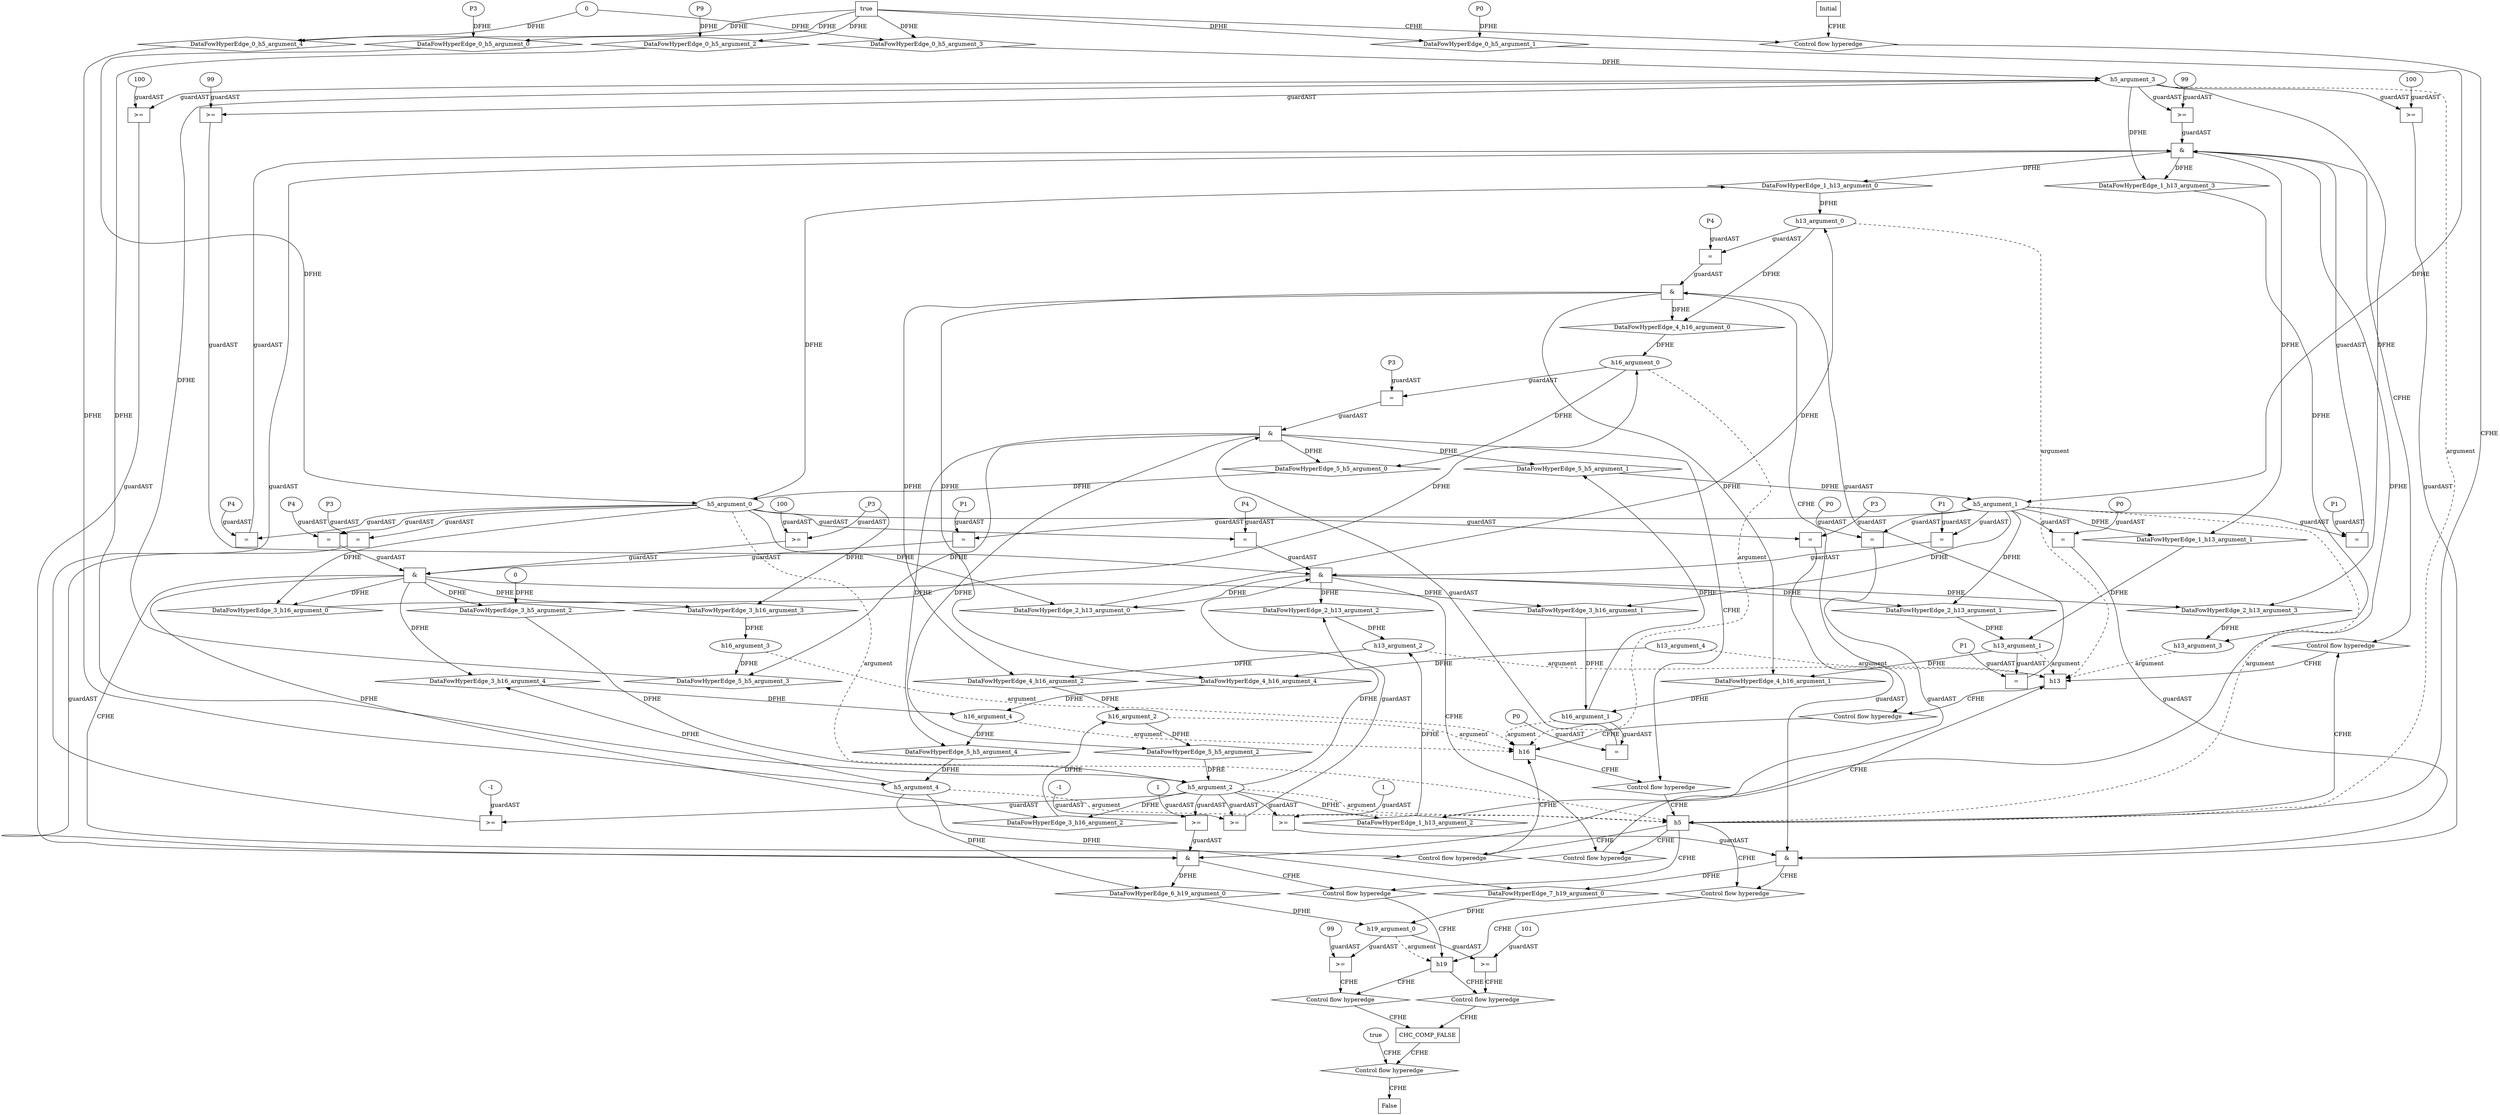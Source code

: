 // Horn Graph
digraph {
	"xxxh5___Initial_0xxxdataFlow_0_node_0" [label="0"  nodeName="xxxh5___Initial_0xxxdataFlow_0_node_0" class=IdealInt GNNNodeID=5]
	"xxxh5___Initial_0xxxdataFlow1_node_0" [label="P0"  nodeName="xxxh5___Initial_0xxxdataFlow1_node_0" class=symbolicConstant GNNNodeID=6]
	"xxxh5___Initial_0xxxdataFlow2_node_0" [label="P3"  nodeName="xxxh5___Initial_0xxxdataFlow2_node_0" class=symbolicConstant GNNNodeID=7]
	"xxxh5___Initial_0xxxdataFlow4_node_0" [label="P9"  nodeName="xxxh5___Initial_0xxxdataFlow4_node_0" class=symbolicConstant GNNNodeID=8]
	"xxxh13___h5_1xxxguard_0_node_0" [label=">="  nodeName="xxxh13___h5_1xxxguard_0_node_0" class=Operator GNNNodeID=14 shape=rect]
	"xxxh13___h5_1xxxguard_0_node_1" [label="-1"  nodeName="xxxh13___h5_1xxxguard_0_node_1" class=IdealInt GNNNodeID=15]
		"xxxh13___h5_1xxxguard_0_node_1" -> "xxxh13___h5_1xxxguard_0_node_0" [ label="guardAST"]
		"h5_argument_2" -> "xxxh13___h5_1xxxguard_0_node_0" [ label="guardAST"]
	"xxxh13___h5_1xxxguard1_node_0" [label=">="  nodeName="xxxh13___h5_1xxxguard1_node_0" class=Operator GNNNodeID=16 shape=rect]
	"xxxh13___h5_1xxxguard1_node_1" [label="99"  nodeName="xxxh13___h5_1xxxguard1_node_1" class=IdealInt GNNNodeID=17]
		"xxxh13___h5_1xxxguard1_node_1" -> "xxxh13___h5_1xxxguard1_node_0" [ label="guardAST"]
		"h5_argument_3" -> "xxxh13___h5_1xxxguard1_node_0" [ label="guardAST"]
	"xxxh13___h5_1xxxguard2_node_0" [label="="  nodeName="xxxh13___h5_1xxxguard2_node_0" class=Operator GNNNodeID=18 shape=rect]
	"xxxh13___h5_1xxxguard2_node_1" [label="P4"  nodeName="xxxh13___h5_1xxxguard2_node_1" class=symbolicConstant GNNNodeID=19]
		"xxxh13___h5_1xxxguard2_node_1" -> "xxxh13___h5_1xxxguard2_node_0" [ label="guardAST"]
		"h5_argument_0" -> "xxxh13___h5_1xxxguard2_node_0" [ label="guardAST"]
	"xxxh13___h5_1xxxguard3_node_0" [label="="  nodeName="xxxh13___h5_1xxxguard3_node_0" class=Operator GNNNodeID=20 shape=rect]
	"xxxh13___h5_1xxxguard3_node_1" [label="P1"  nodeName="xxxh13___h5_1xxxguard3_node_1" class=symbolicConstant GNNNodeID=21]
		"xxxh13___h5_1xxxguard3_node_1" -> "xxxh13___h5_1xxxguard3_node_0" [ label="guardAST"]
		"h5_argument_1" -> "xxxh13___h5_1xxxguard3_node_0" [ label="guardAST"]
	"xxxh13___h5_2xxxguard_0_node_0" [label=">="  nodeName="xxxh13___h5_2xxxguard_0_node_0" class=Operator GNNNodeID=22 shape=rect]
	"xxxh13___h5_2xxxguard_0_node_2" [label="1"  nodeName="xxxh13___h5_2xxxguard_0_node_2" class=IdealInt GNNNodeID=23]
		"h5_argument_2" -> "xxxh13___h5_2xxxguard_0_node_0" [ label="guardAST"]
		"xxxh13___h5_2xxxguard_0_node_2" -> "xxxh13___h5_2xxxguard_0_node_0" [ label="guardAST"]
	"xxxh13___h5_2xxxguard1_node_0" [label=">="  nodeName="xxxh13___h5_2xxxguard1_node_0" class=Operator GNNNodeID=24 shape=rect]
	"xxxh13___h5_2xxxguard1_node_1" [label="99"  nodeName="xxxh13___h5_2xxxguard1_node_1" class=IdealInt GNNNodeID=25]
		"xxxh13___h5_2xxxguard1_node_1" -> "xxxh13___h5_2xxxguard1_node_0" [ label="guardAST"]
		"h5_argument_3" -> "xxxh13___h5_2xxxguard1_node_0" [ label="guardAST"]
	"xxxh13___h5_2xxxguard2_node_0" [label="="  nodeName="xxxh13___h5_2xxxguard2_node_0" class=Operator GNNNodeID=26 shape=rect]
	"xxxh13___h5_2xxxguard2_node_1" [label="P4"  nodeName="xxxh13___h5_2xxxguard2_node_1" class=symbolicConstant GNNNodeID=27]
		"xxxh13___h5_2xxxguard2_node_1" -> "xxxh13___h5_2xxxguard2_node_0" [ label="guardAST"]
		"h5_argument_0" -> "xxxh13___h5_2xxxguard2_node_0" [ label="guardAST"]
	"xxxh13___h5_2xxxguard3_node_0" [label="="  nodeName="xxxh13___h5_2xxxguard3_node_0" class=Operator GNNNodeID=28 shape=rect]
	"xxxh13___h5_2xxxguard3_node_1" [label="P1"  nodeName="xxxh13___h5_2xxxguard3_node_1" class=symbolicConstant GNNNodeID=29]
		"xxxh13___h5_2xxxguard3_node_1" -> "xxxh13___h5_2xxxguard3_node_0" [ label="guardAST"]
		"h5_argument_1" -> "xxxh13___h5_2xxxguard3_node_0" [ label="guardAST"]
	"xxxh16___h5_3xxxdataFlow1_node_0" [label="_P3"  nodeName="xxxh16___h5_3xxxdataFlow1_node_0" class=symbolicConstant GNNNodeID=35]
	"xxxh16___h5_3xxxguard_0_node_0" [label=">="  nodeName="xxxh16___h5_3xxxguard_0_node_0" class=Operator GNNNodeID=36 shape=rect]
	"xxxh16___h5_3xxxguard_0_node_1" [label="100"  nodeName="xxxh16___h5_3xxxguard_0_node_1" class=IdealInt GNNNodeID=37]
		"xxxh16___h5_3xxxguard_0_node_1" -> "xxxh16___h5_3xxxguard_0_node_0" [ label="guardAST"]
		"xxxh16___h5_3xxxdataFlow1_node_0" -> "xxxh16___h5_3xxxguard_0_node_0" [ label="guardAST"]
	"xxxh16___h5_3xxxguard1_node_0" [label="="  nodeName="xxxh16___h5_3xxxguard1_node_0" class=Operator GNNNodeID=38 shape=rect]
	"xxxh16___h5_3xxxguard1_node_1" [label="P4"  nodeName="xxxh16___h5_3xxxguard1_node_1" class=symbolicConstant GNNNodeID=39]
		"xxxh16___h5_3xxxguard1_node_1" -> "xxxh16___h5_3xxxguard1_node_0" [ label="guardAST"]
		"h5_argument_0" -> "xxxh16___h5_3xxxguard1_node_0" [ label="guardAST"]
	"xxxh16___h5_3xxxguard2_node_0" [label="="  nodeName="xxxh16___h5_3xxxguard2_node_0" class=Operator GNNNodeID=40 shape=rect]
	"xxxh16___h5_3xxxguard2_node_1" [label="P1"  nodeName="xxxh16___h5_3xxxguard2_node_1" class=symbolicConstant GNNNodeID=41]
		"xxxh16___h5_3xxxguard2_node_1" -> "xxxh16___h5_3xxxguard2_node_0" [ label="guardAST"]
		"h5_argument_1" -> "xxxh16___h5_3xxxguard2_node_0" [ label="guardAST"]
	"xxxh16___h13_4xxxguard_0_node_0" [label="="  nodeName="xxxh16___h13_4xxxguard_0_node_0" class=Operator GNNNodeID=42 shape=rect]
	"xxxh16___h13_4xxxguard_0_node_1" [label="P4"  nodeName="xxxh16___h13_4xxxguard_0_node_1" class=symbolicConstant GNNNodeID=43]
		"xxxh16___h13_4xxxguard_0_node_1" -> "xxxh16___h13_4xxxguard_0_node_0" [ label="guardAST"]
		"h13_argument_0" -> "xxxh16___h13_4xxxguard_0_node_0" [ label="guardAST"]
	"xxxh16___h13_4xxxguard1_node_0" [label="="  nodeName="xxxh16___h13_4xxxguard1_node_0" class=Operator GNNNodeID=44 shape=rect]
	"xxxh16___h13_4xxxguard1_node_1" [label="P1"  nodeName="xxxh16___h13_4xxxguard1_node_1" class=symbolicConstant GNNNodeID=45]
		"xxxh16___h13_4xxxguard1_node_1" -> "xxxh16___h13_4xxxguard1_node_0" [ label="guardAST"]
		"h13_argument_1" -> "xxxh16___h13_4xxxguard1_node_0" [ label="guardAST"]
	"xxxh5___h16_5xxxguard_0_node_0" [label="="  nodeName="xxxh5___h16_5xxxguard_0_node_0" class=Operator GNNNodeID=46 shape=rect]
	"xxxh5___h16_5xxxguard_0_node_1" [label="P3"  nodeName="xxxh5___h16_5xxxguard_0_node_1" class=symbolicConstant GNNNodeID=47]
		"xxxh5___h16_5xxxguard_0_node_1" -> "xxxh5___h16_5xxxguard_0_node_0" [ label="guardAST"]
		"h16_argument_0" -> "xxxh5___h16_5xxxguard_0_node_0" [ label="guardAST"]
	"xxxh5___h16_5xxxguard1_node_0" [label="="  nodeName="xxxh5___h16_5xxxguard1_node_0" class=Operator GNNNodeID=48 shape=rect]
	"xxxh5___h16_5xxxguard1_node_1" [label="P0"  nodeName="xxxh5___h16_5xxxguard1_node_1" class=symbolicConstant GNNNodeID=49]
		"xxxh5___h16_5xxxguard1_node_1" -> "xxxh5___h16_5xxxguard1_node_0" [ label="guardAST"]
		"h16_argument_1" -> "xxxh5___h16_5xxxguard1_node_0" [ label="guardAST"]
	"xxxh19___h5_6xxxguard_0_node_0" [label=">="  nodeName="xxxh19___h5_6xxxguard_0_node_0" class=Operator GNNNodeID=51 shape=rect]
	"xxxh19___h5_6xxxguard_0_node_1" [label="-1"  nodeName="xxxh19___h5_6xxxguard_0_node_1" class=IdealInt GNNNodeID=52]
		"xxxh19___h5_6xxxguard_0_node_1" -> "xxxh19___h5_6xxxguard_0_node_0" [ label="guardAST"]
		"h5_argument_2" -> "xxxh19___h5_6xxxguard_0_node_0" [ label="guardAST"]
	"xxxh19___h5_6xxxguard1_node_0" [label=">="  nodeName="xxxh19___h5_6xxxguard1_node_0" class=Operator GNNNodeID=53 shape=rect]
	"xxxh19___h5_6xxxguard1_node_2" [label="100"  nodeName="xxxh19___h5_6xxxguard1_node_2" class=IdealInt GNNNodeID=54]
		"h5_argument_3" -> "xxxh19___h5_6xxxguard1_node_0" [ label="guardAST"]
		"xxxh19___h5_6xxxguard1_node_2" -> "xxxh19___h5_6xxxguard1_node_0" [ label="guardAST"]
	"xxxh19___h5_6xxxguard2_node_0" [label="="  nodeName="xxxh19___h5_6xxxguard2_node_0" class=Operator GNNNodeID=55 shape=rect]
	"xxxh19___h5_6xxxguard2_node_1" [label="P3"  nodeName="xxxh19___h5_6xxxguard2_node_1" class=symbolicConstant GNNNodeID=56]
		"xxxh19___h5_6xxxguard2_node_1" -> "xxxh19___h5_6xxxguard2_node_0" [ label="guardAST"]
		"h5_argument_0" -> "xxxh19___h5_6xxxguard2_node_0" [ label="guardAST"]
	"xxxh19___h5_6xxxguard3_node_0" [label="="  nodeName="xxxh19___h5_6xxxguard3_node_0" class=Operator GNNNodeID=57 shape=rect]
	"xxxh19___h5_6xxxguard3_node_1" [label="P0"  nodeName="xxxh19___h5_6xxxguard3_node_1" class=symbolicConstant GNNNodeID=58]
		"xxxh19___h5_6xxxguard3_node_1" -> "xxxh19___h5_6xxxguard3_node_0" [ label="guardAST"]
		"h5_argument_1" -> "xxxh19___h5_6xxxguard3_node_0" [ label="guardAST"]
	"xxxh19___h5_7xxxguard_0_node_0" [label=">="  nodeName="xxxh19___h5_7xxxguard_0_node_0" class=Operator GNNNodeID=59 shape=rect]
	"xxxh19___h5_7xxxguard_0_node_2" [label="1"  nodeName="xxxh19___h5_7xxxguard_0_node_2" class=IdealInt GNNNodeID=60]
		"h5_argument_2" -> "xxxh19___h5_7xxxguard_0_node_0" [ label="guardAST"]
		"xxxh19___h5_7xxxguard_0_node_2" -> "xxxh19___h5_7xxxguard_0_node_0" [ label="guardAST"]
	"xxxh19___h5_7xxxguard1_node_0" [label=">="  nodeName="xxxh19___h5_7xxxguard1_node_0" class=Operator GNNNodeID=61 shape=rect]
	"xxxh19___h5_7xxxguard1_node_2" [label="100"  nodeName="xxxh19___h5_7xxxguard1_node_2" class=IdealInt GNNNodeID=62]
		"h5_argument_3" -> "xxxh19___h5_7xxxguard1_node_0" [ label="guardAST"]
		"xxxh19___h5_7xxxguard1_node_2" -> "xxxh19___h5_7xxxguard1_node_0" [ label="guardAST"]
	"xxxh19___h5_7xxxguard2_node_0" [label="="  nodeName="xxxh19___h5_7xxxguard2_node_0" class=Operator GNNNodeID=63 shape=rect]
	"xxxh19___h5_7xxxguard2_node_1" [label="P3"  nodeName="xxxh19___h5_7xxxguard2_node_1" class=symbolicConstant GNNNodeID=64]
		"xxxh19___h5_7xxxguard2_node_1" -> "xxxh19___h5_7xxxguard2_node_0" [ label="guardAST"]
		"h5_argument_0" -> "xxxh19___h5_7xxxguard2_node_0" [ label="guardAST"]
	"xxxh19___h5_7xxxguard3_node_0" [label="="  nodeName="xxxh19___h5_7xxxguard3_node_0" class=Operator GNNNodeID=65 shape=rect]
	"xxxh19___h5_7xxxguard3_node_1" [label="P0"  nodeName="xxxh19___h5_7xxxguard3_node_1" class=symbolicConstant GNNNodeID=66]
		"xxxh19___h5_7xxxguard3_node_1" -> "xxxh19___h5_7xxxguard3_node_0" [ label="guardAST"]
		"h5_argument_1" -> "xxxh19___h5_7xxxguard3_node_0" [ label="guardAST"]
	"xxxCHC_COMP_FALSE___h19_8xxxguard_0_node_0" [label=">="  nodeName="xxxCHC_COMP_FALSE___h19_8xxxguard_0_node_0" class=Operator GNNNodeID=67 shape=rect]
	"xxxCHC_COMP_FALSE___h19_8xxxguard_0_node_1" [label="99"  nodeName="xxxCHC_COMP_FALSE___h19_8xxxguard_0_node_1" class=IdealInt GNNNodeID=68]
		"xxxCHC_COMP_FALSE___h19_8xxxguard_0_node_1" -> "xxxCHC_COMP_FALSE___h19_8xxxguard_0_node_0" [ label="guardAST"]
		"h19_argument_0" -> "xxxCHC_COMP_FALSE___h19_8xxxguard_0_node_0" [ label="guardAST"]
	"xxxCHC_COMP_FALSE___h19_9xxxguard_0_node_0" [label=">="  nodeName="xxxCHC_COMP_FALSE___h19_9xxxguard_0_node_0" class=Operator GNNNodeID=69 shape=rect]
	"xxxCHC_COMP_FALSE___h19_9xxxguard_0_node_2" [label="101"  nodeName="xxxCHC_COMP_FALSE___h19_9xxxguard_0_node_2" class=IdealInt GNNNodeID=70]
		"h19_argument_0" -> "xxxCHC_COMP_FALSE___h19_9xxxguard_0_node_0" [ label="guardAST"]
		"xxxCHC_COMP_FALSE___h19_9xxxguard_0_node_2" -> "xxxCHC_COMP_FALSE___h19_9xxxguard_0_node_0" [ label="guardAST"]
	"xxxFALSE___CHC_COMP_FALSE_10xxxguard_0_node_0" [label="true"  nodeName="xxxFALSE___CHC_COMP_FALSE_10xxxguard_0_node_0" class=Constant GNNNodeID=71]
	"CHC_COMP_FALSE" [label="CHC_COMP_FALSE"  nodeName="CHC_COMP_FALSE" class=CONTROL GNNNodeID=72 shape="rect"]
	"h13" [label="h13"  nodeName="h13" class=CONTROL GNNNodeID=73 shape="rect"]
	"h16" [label="h16"  nodeName="h16" class=CONTROL GNNNodeID=74 shape="rect"]
	"h19" [label="h19"  nodeName="h19" class=CONTROL GNNNodeID=75 shape="rect"]
	"h5" [label="h5"  nodeName="h5" class=CONTROL GNNNodeID=76 shape="rect"]
	"FALSE" [label="False"  nodeName=False class=CONTROL GNNNodeID=77 shape="rect"]
	"Initial" [label="Initial"  nodeName=Initial class=CONTROL GNNNodeID=78 shape="rect"]
	"ControlFowHyperEdge_0" [label="Control flow hyperedge"  hyperEdgeNodeID=0 nodeName=ControlFowHyperEdge_0 class=controlFlowHyperEdge shape="diamond"]
		"Initial" -> ControlFowHyperEdge_0 [ label="CFHE"]
		"ControlFowHyperEdge_0" -> "h5" [ label="CFHE"]
	"ControlFowHyperEdge_1" [label="Control flow hyperedge"  hyperEdgeNodeID=1 nodeName=ControlFowHyperEdge_1 class=controlFlowHyperEdge shape="diamond"]
		"h5" -> ControlFowHyperEdge_1 [ label="CFHE"]
		"ControlFowHyperEdge_1" -> "h13" [ label="CFHE"]
	"ControlFowHyperEdge_2" [label="Control flow hyperedge"  hyperEdgeNodeID=2 nodeName=ControlFowHyperEdge_2 class=controlFlowHyperEdge shape="diamond"]
		"h5" -> ControlFowHyperEdge_2 [ label="CFHE"]
		"ControlFowHyperEdge_2" -> "h13" [ label="CFHE"]
	"ControlFowHyperEdge_3" [label="Control flow hyperedge"  hyperEdgeNodeID=3 nodeName=ControlFowHyperEdge_3 class=controlFlowHyperEdge shape="diamond"]
		"h5" -> ControlFowHyperEdge_3 [ label="CFHE"]
		"ControlFowHyperEdge_3" -> "h16" [ label="CFHE"]
	"ControlFowHyperEdge_4" [label="Control flow hyperedge"  hyperEdgeNodeID=4 nodeName=ControlFowHyperEdge_4 class=controlFlowHyperEdge shape="diamond"]
		"h13" -> ControlFowHyperEdge_4 [ label="CFHE"]
		"ControlFowHyperEdge_4" -> "h16" [ label="CFHE"]
	"ControlFowHyperEdge_5" [label="Control flow hyperedge"  hyperEdgeNodeID=5 nodeName=ControlFowHyperEdge_5 class=controlFlowHyperEdge shape="diamond"]
		"h16" -> ControlFowHyperEdge_5 [ label="CFHE"]
		"ControlFowHyperEdge_5" -> "h5" [ label="CFHE"]
	"ControlFowHyperEdge_6" [label="Control flow hyperedge"  hyperEdgeNodeID=6 nodeName=ControlFowHyperEdge_6 class=controlFlowHyperEdge shape="diamond"]
		"h5" -> ControlFowHyperEdge_6 [ label="CFHE"]
		"ControlFowHyperEdge_6" -> "h19" [ label="CFHE"]
	"ControlFowHyperEdge_7" [label="Control flow hyperedge"  hyperEdgeNodeID=7 nodeName=ControlFowHyperEdge_7 class=controlFlowHyperEdge shape="diamond"]
		"h5" -> ControlFowHyperEdge_7 [ label="CFHE"]
		"ControlFowHyperEdge_7" -> "h19" [ label="CFHE"]
	"ControlFowHyperEdge_8" [label="Control flow hyperedge"  hyperEdgeNodeID=8 nodeName=ControlFowHyperEdge_8 class=controlFlowHyperEdge shape="diamond"]
		"h19" -> ControlFowHyperEdge_8 [ label="CFHE"]
		"ControlFowHyperEdge_8" -> "CHC_COMP_FALSE" [ label="CFHE"]
	"ControlFowHyperEdge_9" [label="Control flow hyperedge"  hyperEdgeNodeID=9 nodeName=ControlFowHyperEdge_9 class=controlFlowHyperEdge shape="diamond"]
		"h19" -> ControlFowHyperEdge_9 [ label="CFHE"]
		"ControlFowHyperEdge_9" -> "CHC_COMP_FALSE" [ label="CFHE"]
	"ControlFowHyperEdge_10" [label="Control flow hyperedge"  hyperEdgeNodeID=10 nodeName=ControlFowHyperEdge_10 class=controlFlowHyperEdge shape="diamond"]
		"CHC_COMP_FALSE" -> ControlFowHyperEdge_10 [ label="CFHE"]
		"ControlFowHyperEdge_10" -> "FALSE" [ label="CFHE"]
	"h5_argument_0" [label="h5_argument_0"  nodeName=argument0 class=argument shape=oval GNNNodeID=79 head="h5"]
		"h5_argument_0" -> "h5" [ label="argument" style=dashed]
	"h5_argument_1" [label="h5_argument_1"  nodeName=argument1 class=argument shape=oval GNNNodeID=79 head="h5"]
		"h5_argument_1" -> "h5" [ label="argument" style=dashed]
	"h5_argument_2" [label="h5_argument_2"  nodeName=argument2 class=argument shape=oval GNNNodeID=79 head="h5"]
		"h5_argument_2" -> "h5" [ label="argument" style=dashed]
	"h5_argument_3" [label="h5_argument_3"  nodeName=argument3 class=argument shape=oval GNNNodeID=79 head="h5"]
		"h5_argument_3" -> "h5" [ label="argument" style=dashed]
	"h5_argument_4" [label="h5_argument_4"  nodeName=argument4 class=argument shape=oval GNNNodeID=79 head="h5"]
		"h5_argument_4" -> "h5" [ label="argument" style=dashed]
	"h13_argument_0" [label="h13_argument_0"  nodeName=argument0 class=argument shape=oval GNNNodeID=79 head="h13"]
		"h13_argument_0" -> "h13" [ label="argument" style=dashed]
	"h13_argument_1" [label="h13_argument_1"  nodeName=argument1 class=argument shape=oval GNNNodeID=79 head="h13"]
		"h13_argument_1" -> "h13" [ label="argument" style=dashed]
	"h13_argument_2" [label="h13_argument_2"  nodeName=argument2 class=argument shape=oval GNNNodeID=79 head="h13"]
		"h13_argument_2" -> "h13" [ label="argument" style=dashed]
	"h13_argument_3" [label="h13_argument_3"  nodeName=argument3 class=argument shape=oval GNNNodeID=79 head="h13"]
		"h13_argument_3" -> "h13" [ label="argument" style=dashed]
	"h13_argument_4" [label="h13_argument_4"  nodeName=argument4 class=argument shape=oval GNNNodeID=79 head="h13"]
		"h13_argument_4" -> "h13" [ label="argument" style=dashed]
	"h16_argument_0" [label="h16_argument_0"  nodeName=argument0 class=argument shape=oval GNNNodeID=79 head="h16"]
		"h16_argument_0" -> "h16" [ label="argument" style=dashed]
	"h16_argument_1" [label="h16_argument_1"  nodeName=argument1 class=argument shape=oval GNNNodeID=79 head="h16"]
		"h16_argument_1" -> "h16" [ label="argument" style=dashed]
	"h16_argument_2" [label="h16_argument_2"  nodeName=argument2 class=argument shape=oval GNNNodeID=79 head="h16"]
		"h16_argument_2" -> "h16" [ label="argument" style=dashed]
	"h16_argument_3" [label="h16_argument_3"  nodeName=argument3 class=argument shape=oval GNNNodeID=79 head="h16"]
		"h16_argument_3" -> "h16" [ label="argument" style=dashed]
	"h16_argument_4" [label="h16_argument_4"  nodeName=argument4 class=argument shape=oval GNNNodeID=79 head="h16"]
		"h16_argument_4" -> "h16" [ label="argument" style=dashed]
	"h19_argument_0" [label="h19_argument_0"  nodeName=argument0 class=argument shape=oval GNNNodeID=79 head="h19"]
		"h19_argument_0" -> "h19" [ label="argument" style=dashed]
	"true_0" [label="true"  nodeName="true_0" class=true shape=rect]
		"true_0" -> "ControlFowHyperEdge_0" [ label="CFHE"]
	"xxxh13___h5_1xxx_and" [label="&"  andName="xxxh13___h5_1xxx_and" class=Operator shape=rect]
		"xxxh13___h5_1xxxguard_0_node_0" -> "xxxh13___h5_1xxx_and" [ label="guardAST"]
		"xxxh13___h5_1xxxguard1_node_0" -> "xxxh13___h5_1xxx_and" [ label="guardAST"]
		"xxxh13___h5_1xxxguard2_node_0" -> "xxxh13___h5_1xxx_and" [ label="guardAST"]
		"xxxh13___h5_1xxxguard3_node_0" -> "xxxh13___h5_1xxx_and" [ label="guardAST"]
		"xxxh13___h5_1xxx_and" -> "ControlFowHyperEdge_1" [ label="CFHE"]
	"xxxh13___h5_2xxx_and" [label="&"  andName="xxxh13___h5_2xxx_and" class=Operator shape=rect]
		"xxxh13___h5_2xxxguard_0_node_0" -> "xxxh13___h5_2xxx_and" [ label="guardAST"]
		"xxxh13___h5_2xxxguard1_node_0" -> "xxxh13___h5_2xxx_and" [ label="guardAST"]
		"xxxh13___h5_2xxxguard2_node_0" -> "xxxh13___h5_2xxx_and" [ label="guardAST"]
		"xxxh13___h5_2xxxguard3_node_0" -> "xxxh13___h5_2xxx_and" [ label="guardAST"]
		"xxxh13___h5_2xxx_and" -> "ControlFowHyperEdge_2" [ label="CFHE"]
	"xxxh16___h5_3xxx_and" [label="&"  andName="xxxh16___h5_3xxx_and" class=Operator shape=rect]
		"xxxh16___h5_3xxxguard_0_node_0" -> "xxxh16___h5_3xxx_and" [ label="guardAST"]
		"xxxh16___h5_3xxxguard1_node_0" -> "xxxh16___h5_3xxx_and" [ label="guardAST"]
		"xxxh16___h5_3xxxguard2_node_0" -> "xxxh16___h5_3xxx_and" [ label="guardAST"]
		"xxxh16___h5_3xxx_and" -> "ControlFowHyperEdge_3" [ label="CFHE"]
	"xxxh16___h13_4xxx_and" [label="&"  andName="xxxh16___h13_4xxx_and" class=Operator shape=rect]
		"xxxh16___h13_4xxxguard_0_node_0" -> "xxxh16___h13_4xxx_and" [ label="guardAST"]
		"xxxh16___h13_4xxxguard1_node_0" -> "xxxh16___h13_4xxx_and" [ label="guardAST"]
		"xxxh16___h13_4xxx_and" -> "ControlFowHyperEdge_4" [ label="CFHE"]
	"xxxh5___h16_5xxx_and" [label="&"  andName="xxxh5___h16_5xxx_and" class=Operator shape=rect]
		"xxxh5___h16_5xxxguard_0_node_0" -> "xxxh5___h16_5xxx_and" [ label="guardAST"]
		"xxxh5___h16_5xxxguard1_node_0" -> "xxxh5___h16_5xxx_and" [ label="guardAST"]
		"xxxh5___h16_5xxx_and" -> "ControlFowHyperEdge_5" [ label="CFHE"]
	"xxxh19___h5_6xxx_and" [label="&"  andName="xxxh19___h5_6xxx_and" class=Operator shape=rect]
		"xxxh19___h5_6xxxguard_0_node_0" -> "xxxh19___h5_6xxx_and" [ label="guardAST"]
		"xxxh19___h5_6xxxguard1_node_0" -> "xxxh19___h5_6xxx_and" [ label="guardAST"]
		"xxxh19___h5_6xxxguard2_node_0" -> "xxxh19___h5_6xxx_and" [ label="guardAST"]
		"xxxh19___h5_6xxxguard3_node_0" -> "xxxh19___h5_6xxx_and" [ label="guardAST"]
		"xxxh19___h5_6xxx_and" -> "ControlFowHyperEdge_6" [ label="CFHE"]
	"xxxh19___h5_7xxx_and" [label="&"  andName="xxxh19___h5_7xxx_and" class=Operator shape=rect]
		"xxxh19___h5_7xxxguard_0_node_0" -> "xxxh19___h5_7xxx_and" [ label="guardAST"]
		"xxxh19___h5_7xxxguard1_node_0" -> "xxxh19___h5_7xxx_and" [ label="guardAST"]
		"xxxh19___h5_7xxxguard2_node_0" -> "xxxh19___h5_7xxx_and" [ label="guardAST"]
		"xxxh19___h5_7xxxguard3_node_0" -> "xxxh19___h5_7xxx_and" [ label="guardAST"]
		"xxxh19___h5_7xxx_and" -> "ControlFowHyperEdge_7" [ label="CFHE"]
		"xxxCHC_COMP_FALSE___h19_8xxxguard_0_node_0" -> "ControlFowHyperEdge_8" [ label="CFHE"]
		"xxxCHC_COMP_FALSE___h19_9xxxguard_0_node_0" -> "ControlFowHyperEdge_9" [ label="CFHE"]
		"xxxFALSE___CHC_COMP_FALSE_10xxxguard_0_node_0" -> "ControlFowHyperEdge_10" [ label="CFHE"]
	"xxxh16___h5_3xxxh5_argument_2_constant_0" [label="0"  nodeName="xxxh16___h5_3xxxh5_argument_2_constant_0" class=Constant]
	"DataFowHyperEdge_3_h5_argument_2" [label="DataFowHyperEdge_3_h5_argument_2"  nodeName="DataFowHyperEdge_3_h5_argument_2" class=DataFlowHyperedge shape=diamond]
		"DataFowHyperEdge_3_h5_argument_2" -> "h5_argument_2" [ label="DFHE"]
		"xxxh16___h5_3xxx_and" -> "DataFowHyperEdge_3_h5_argument_2" [ label="DFHE"]
		"xxxh16___h5_3xxxh5_argument_2_constant_0" -> "DataFowHyperEdge_3_h5_argument_2" [ label="DFHE"]
		"h5_argument_0" -> "DataFowHyperEdge_1_h13_argument_0" [ label="DFHE"]
	"DataFowHyperEdge_1_h13_argument_0" [label="DataFowHyperEdge_1_h13_argument_0"  nodeName="DataFowHyperEdge_1_h13_argument_0" class=DataFlowHyperedge shape=diamond]
		"DataFowHyperEdge_1_h13_argument_0" -> "h13_argument_0" [ label="DFHE"]
		"xxxh13___h5_1xxx_and" -> "DataFowHyperEdge_1_h13_argument_0" [ label="DFHE"]
		"h5_argument_1" -> "DataFowHyperEdge_1_h13_argument_1" [ label="DFHE"]
	"DataFowHyperEdge_1_h13_argument_1" [label="DataFowHyperEdge_1_h13_argument_1"  nodeName="DataFowHyperEdge_1_h13_argument_1" class=DataFlowHyperedge shape=diamond]
		"DataFowHyperEdge_1_h13_argument_1" -> "h13_argument_1" [ label="DFHE"]
		"xxxh13___h5_1xxx_and" -> "DataFowHyperEdge_1_h13_argument_1" [ label="DFHE"]
		"h5_argument_2" -> "DataFowHyperEdge_1_h13_argument_2" [ label="DFHE"]
	"DataFowHyperEdge_1_h13_argument_2" [label="DataFowHyperEdge_1_h13_argument_2"  nodeName="DataFowHyperEdge_1_h13_argument_2" class=DataFlowHyperedge shape=diamond]
		"DataFowHyperEdge_1_h13_argument_2" -> "h13_argument_2" [ label="DFHE"]
		"xxxh13___h5_1xxx_and" -> "DataFowHyperEdge_1_h13_argument_2" [ label="DFHE"]
		"h5_argument_3" -> "DataFowHyperEdge_1_h13_argument_3" [ label="DFHE"]
	"DataFowHyperEdge_1_h13_argument_3" [label="DataFowHyperEdge_1_h13_argument_3"  nodeName="DataFowHyperEdge_1_h13_argument_3" class=DataFlowHyperedge shape=diamond]
		"DataFowHyperEdge_1_h13_argument_3" -> "h13_argument_3" [ label="DFHE"]
		"xxxh13___h5_1xxx_and" -> "DataFowHyperEdge_1_h13_argument_3" [ label="DFHE"]
		"h5_argument_0" -> "DataFowHyperEdge_2_h13_argument_0" [ label="DFHE"]
	"DataFowHyperEdge_2_h13_argument_0" [label="DataFowHyperEdge_2_h13_argument_0"  nodeName="DataFowHyperEdge_2_h13_argument_0" class=DataFlowHyperedge shape=diamond]
		"DataFowHyperEdge_2_h13_argument_0" -> "h13_argument_0" [ label="DFHE"]
		"xxxh13___h5_2xxx_and" -> "DataFowHyperEdge_2_h13_argument_0" [ label="DFHE"]
		"h5_argument_1" -> "DataFowHyperEdge_2_h13_argument_1" [ label="DFHE"]
	"DataFowHyperEdge_2_h13_argument_1" [label="DataFowHyperEdge_2_h13_argument_1"  nodeName="DataFowHyperEdge_2_h13_argument_1" class=DataFlowHyperedge shape=diamond]
		"DataFowHyperEdge_2_h13_argument_1" -> "h13_argument_1" [ label="DFHE"]
		"xxxh13___h5_2xxx_and" -> "DataFowHyperEdge_2_h13_argument_1" [ label="DFHE"]
		"h5_argument_2" -> "DataFowHyperEdge_2_h13_argument_2" [ label="DFHE"]
	"DataFowHyperEdge_2_h13_argument_2" [label="DataFowHyperEdge_2_h13_argument_2"  nodeName="DataFowHyperEdge_2_h13_argument_2" class=DataFlowHyperedge shape=diamond]
		"DataFowHyperEdge_2_h13_argument_2" -> "h13_argument_2" [ label="DFHE"]
		"xxxh13___h5_2xxx_and" -> "DataFowHyperEdge_2_h13_argument_2" [ label="DFHE"]
		"h5_argument_3" -> "DataFowHyperEdge_2_h13_argument_3" [ label="DFHE"]
	"DataFowHyperEdge_2_h13_argument_3" [label="DataFowHyperEdge_2_h13_argument_3"  nodeName="DataFowHyperEdge_2_h13_argument_3" class=DataFlowHyperedge shape=diamond]
		"DataFowHyperEdge_2_h13_argument_3" -> "h13_argument_3" [ label="DFHE"]
		"xxxh13___h5_2xxx_and" -> "DataFowHyperEdge_2_h13_argument_3" [ label="DFHE"]
		"h5_argument_0" -> "DataFowHyperEdge_3_h16_argument_0" [ label="DFHE"]
	"DataFowHyperEdge_3_h16_argument_0" [label="DataFowHyperEdge_3_h16_argument_0"  nodeName="DataFowHyperEdge_3_h16_argument_0" class=DataFlowHyperedge shape=diamond]
		"DataFowHyperEdge_3_h16_argument_0" -> "h16_argument_0" [ label="DFHE"]
		"xxxh16___h5_3xxx_and" -> "DataFowHyperEdge_3_h16_argument_0" [ label="DFHE"]
		"h5_argument_1" -> "DataFowHyperEdge_3_h16_argument_1" [ label="DFHE"]
	"DataFowHyperEdge_3_h16_argument_1" [label="DataFowHyperEdge_3_h16_argument_1"  nodeName="DataFowHyperEdge_3_h16_argument_1" class=DataFlowHyperedge shape=diamond]
		"DataFowHyperEdge_3_h16_argument_1" -> "h16_argument_1" [ label="DFHE"]
		"xxxh16___h5_3xxx_and" -> "DataFowHyperEdge_3_h16_argument_1" [ label="DFHE"]
		"h5_argument_4" -> "DataFowHyperEdge_3_h16_argument_4" [ label="DFHE"]
	"DataFowHyperEdge_3_h16_argument_4" [label="DataFowHyperEdge_3_h16_argument_4"  nodeName="DataFowHyperEdge_3_h16_argument_4" class=DataFlowHyperedge shape=diamond]
		"DataFowHyperEdge_3_h16_argument_4" -> "h16_argument_4" [ label="DFHE"]
		"xxxh16___h5_3xxx_and" -> "DataFowHyperEdge_3_h16_argument_4" [ label="DFHE"]
		"h13_argument_0" -> "DataFowHyperEdge_4_h16_argument_0" [ label="DFHE"]
	"DataFowHyperEdge_4_h16_argument_0" [label="DataFowHyperEdge_4_h16_argument_0"  nodeName="DataFowHyperEdge_4_h16_argument_0" class=DataFlowHyperedge shape=diamond]
		"DataFowHyperEdge_4_h16_argument_0" -> "h16_argument_0" [ label="DFHE"]
		"xxxh16___h13_4xxx_and" -> "DataFowHyperEdge_4_h16_argument_0" [ label="DFHE"]
		"h13_argument_1" -> "DataFowHyperEdge_4_h16_argument_1" [ label="DFHE"]
	"DataFowHyperEdge_4_h16_argument_1" [label="DataFowHyperEdge_4_h16_argument_1"  nodeName="DataFowHyperEdge_4_h16_argument_1" class=DataFlowHyperedge shape=diamond]
		"DataFowHyperEdge_4_h16_argument_1" -> "h16_argument_1" [ label="DFHE"]
		"xxxh16___h13_4xxx_and" -> "DataFowHyperEdge_4_h16_argument_1" [ label="DFHE"]
		"h13_argument_2" -> "DataFowHyperEdge_4_h16_argument_2" [ label="DFHE"]
	"DataFowHyperEdge_4_h16_argument_2" [label="DataFowHyperEdge_4_h16_argument_2"  nodeName="DataFowHyperEdge_4_h16_argument_2" class=DataFlowHyperedge shape=diamond]
		"DataFowHyperEdge_4_h16_argument_2" -> "h16_argument_2" [ label="DFHE"]
		"xxxh16___h13_4xxx_and" -> "DataFowHyperEdge_4_h16_argument_2" [ label="DFHE"]
		"h13_argument_4" -> "DataFowHyperEdge_4_h16_argument_4" [ label="DFHE"]
	"DataFowHyperEdge_4_h16_argument_4" [label="DataFowHyperEdge_4_h16_argument_4"  nodeName="DataFowHyperEdge_4_h16_argument_4" class=DataFlowHyperedge shape=diamond]
		"DataFowHyperEdge_4_h16_argument_4" -> "h16_argument_4" [ label="DFHE"]
		"xxxh16___h13_4xxx_and" -> "DataFowHyperEdge_4_h16_argument_4" [ label="DFHE"]
		"h16_argument_1" -> "DataFowHyperEdge_5_h5_argument_1" [ label="DFHE"]
	"DataFowHyperEdge_5_h5_argument_1" [label="DataFowHyperEdge_5_h5_argument_1"  nodeName="DataFowHyperEdge_5_h5_argument_1" class=DataFlowHyperedge shape=diamond]
		"DataFowHyperEdge_5_h5_argument_1" -> "h5_argument_1" [ label="DFHE"]
		"xxxh5___h16_5xxx_and" -> "DataFowHyperEdge_5_h5_argument_1" [ label="DFHE"]
		"h16_argument_3" -> "DataFowHyperEdge_5_h5_argument_3" [ label="DFHE"]
	"DataFowHyperEdge_5_h5_argument_3" [label="DataFowHyperEdge_5_h5_argument_3"  nodeName="DataFowHyperEdge_5_h5_argument_3" class=DataFlowHyperedge shape=diamond]
		"DataFowHyperEdge_5_h5_argument_3" -> "h5_argument_3" [ label="DFHE"]
		"xxxh5___h16_5xxx_and" -> "DataFowHyperEdge_5_h5_argument_3" [ label="DFHE"]
		"h16_argument_2" -> "DataFowHyperEdge_5_h5_argument_2" [ label="DFHE"]
	"DataFowHyperEdge_5_h5_argument_2" [label="DataFowHyperEdge_5_h5_argument_2"  nodeName="DataFowHyperEdge_5_h5_argument_2" class=DataFlowHyperedge shape=diamond]
		"DataFowHyperEdge_5_h5_argument_2" -> "h5_argument_2" [ label="DFHE"]
		"xxxh5___h16_5xxx_and" -> "DataFowHyperEdge_5_h5_argument_2" [ label="DFHE"]
		"h16_argument_0" -> "DataFowHyperEdge_5_h5_argument_0" [ label="DFHE"]
	"DataFowHyperEdge_5_h5_argument_0" [label="DataFowHyperEdge_5_h5_argument_0"  nodeName="DataFowHyperEdge_5_h5_argument_0" class=DataFlowHyperedge shape=diamond]
		"DataFowHyperEdge_5_h5_argument_0" -> "h5_argument_0" [ label="DFHE"]
		"xxxh5___h16_5xxx_and" -> "DataFowHyperEdge_5_h5_argument_0" [ label="DFHE"]
		"h16_argument_4" -> "DataFowHyperEdge_5_h5_argument_4" [ label="DFHE"]
	"DataFowHyperEdge_5_h5_argument_4" [label="DataFowHyperEdge_5_h5_argument_4"  nodeName="DataFowHyperEdge_5_h5_argument_4" class=DataFlowHyperedge shape=diamond]
		"DataFowHyperEdge_5_h5_argument_4" -> "h5_argument_4" [ label="DFHE"]
		"xxxh5___h16_5xxx_and" -> "DataFowHyperEdge_5_h5_argument_4" [ label="DFHE"]
		"h5_argument_4" -> "DataFowHyperEdge_6_h19_argument_0" [ label="DFHE"]
	"DataFowHyperEdge_6_h19_argument_0" [label="DataFowHyperEdge_6_h19_argument_0"  nodeName="DataFowHyperEdge_6_h19_argument_0" class=DataFlowHyperedge shape=diamond]
		"DataFowHyperEdge_6_h19_argument_0" -> "h19_argument_0" [ label="DFHE"]
		"xxxh19___h5_6xxx_and" -> "DataFowHyperEdge_6_h19_argument_0" [ label="DFHE"]
		"h5_argument_4" -> "DataFowHyperEdge_7_h19_argument_0" [ label="DFHE"]
	"DataFowHyperEdge_7_h19_argument_0" [label="DataFowHyperEdge_7_h19_argument_0"  nodeName="DataFowHyperEdge_7_h19_argument_0" class=DataFlowHyperedge shape=diamond]
		"DataFowHyperEdge_7_h19_argument_0" -> "h19_argument_0" [ label="DFHE"]
		"xxxh19___h5_7xxx_and" -> "DataFowHyperEdge_7_h19_argument_0" [ label="DFHE"]
	"DataFowHyperEdge_0_h5_argument_0" [label="DataFowHyperEdge_0_h5_argument_0"  nodeName="DataFowHyperEdge_0_h5_argument_0" class=DataFlowHyperedge shape=diamond]
		"DataFowHyperEdge_0_h5_argument_0" -> "h5_argument_0" [ label="DFHE"]
		"true_0" -> "DataFowHyperEdge_0_h5_argument_0" [ label="DFHE"]
		"xxxh5___Initial_0xxxdataFlow2_node_0" -> "DataFowHyperEdge_0_h5_argument_0" [ label="DFHE"]
	"DataFowHyperEdge_0_h5_argument_1" [label="DataFowHyperEdge_0_h5_argument_1"  nodeName="DataFowHyperEdge_0_h5_argument_1" class=DataFlowHyperedge shape=diamond]
		"DataFowHyperEdge_0_h5_argument_1" -> "h5_argument_1" [ label="DFHE"]
		"true_0" -> "DataFowHyperEdge_0_h5_argument_1" [ label="DFHE"]
		"xxxh5___Initial_0xxxdataFlow1_node_0" -> "DataFowHyperEdge_0_h5_argument_1" [ label="DFHE"]
	"DataFowHyperEdge_0_h5_argument_2" [label="DataFowHyperEdge_0_h5_argument_2"  nodeName="DataFowHyperEdge_0_h5_argument_2" class=DataFlowHyperedge shape=diamond]
		"DataFowHyperEdge_0_h5_argument_2" -> "h5_argument_2" [ label="DFHE"]
		"true_0" -> "DataFowHyperEdge_0_h5_argument_2" [ label="DFHE"]
		"xxxh5___Initial_0xxxdataFlow4_node_0" -> "DataFowHyperEdge_0_h5_argument_2" [ label="DFHE"]
	"DataFowHyperEdge_0_h5_argument_3" [label="DataFowHyperEdge_0_h5_argument_3"  nodeName="DataFowHyperEdge_0_h5_argument_3" class=DataFlowHyperedge shape=diamond]
		"DataFowHyperEdge_0_h5_argument_3" -> "h5_argument_3" [ label="DFHE"]
		"true_0" -> "DataFowHyperEdge_0_h5_argument_3" [ label="DFHE"]
		"xxxh5___Initial_0xxxdataFlow_0_node_0" -> "DataFowHyperEdge_0_h5_argument_3" [ label="DFHE"]
	"DataFowHyperEdge_0_h5_argument_4" [label="DataFowHyperEdge_0_h5_argument_4"  nodeName="DataFowHyperEdge_0_h5_argument_4" class=DataFlowHyperedge shape=diamond]
		"DataFowHyperEdge_0_h5_argument_4" -> "h5_argument_4" [ label="DFHE"]
		"true_0" -> "DataFowHyperEdge_0_h5_argument_4" [ label="DFHE"]
		"xxxh5___Initial_0xxxdataFlow_0_node_0" -> "DataFowHyperEdge_0_h5_argument_4" [ label="DFHE"]
	"DataFowHyperEdge_3_h16_argument_2" [label="DataFowHyperEdge_3_h16_argument_2"  nodeName="DataFowHyperEdge_3_h16_argument_2" class=DataFlowHyperedge shape=diamond]
		"DataFowHyperEdge_3_h16_argument_2" -> "h16_argument_2" [ label="DFHE"]
		"xxxh16___h5_3xxx_and" -> "DataFowHyperEdge_3_h16_argument_2" [ label="DFHE"]
		"h5_argument_2" -> "DataFowHyperEdge_3_h16_argument_2" [ label="DFHE"]
	"DataFowHyperEdge_3_h16_argument_3" [label="DataFowHyperEdge_3_h16_argument_3"  nodeName="DataFowHyperEdge_3_h16_argument_3" class=DataFlowHyperedge shape=diamond]
		"DataFowHyperEdge_3_h16_argument_3" -> "h16_argument_3" [ label="DFHE"]
		"xxxh16___h5_3xxx_and" -> "DataFowHyperEdge_3_h16_argument_3" [ label="DFHE"]
		"xxxh16___h5_3xxxdataFlow1_node_0" -> "DataFowHyperEdge_3_h16_argument_3" [ label="DFHE"]
}

